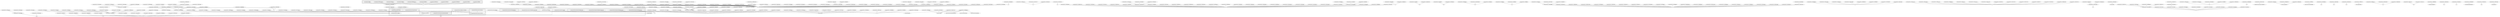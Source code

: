 graph g {
  fontname="sans-serif";

  overlap=false;

  subgraph "cluster_net" {
    subgraph "cluster_net.minecraft" {
      subgraph "cluster_net.minecraft.pathfinding" {
      }
      subgraph "cluster_net.minecraft.client" {
        subgraph "cluster_net.minecraft.client.render" {
          subgraph "cluster_net.minecraft.client.render.entity" {
            "cc"[label="net.minecraft.client.render.entity.RenderPainting"];
          }
        }
        subgraph "cluster_net.minecraft.client.resources" {
          "bl"[label="net.minecraft.client.resources.ThreadResourceDownload"];
        }
        subgraph "cluster_net.minecraft.client.gui" {
          subgraph "cluster_net.minecraft.client.gui.menu" {
            "bn"[label="net.minecraft.client.gui.menu.GuiScreen"];
            "df"[label="net.minecraft.client.gui.menu.MainMenu"];
          }
        }
        subgraph "cluster_net.minecraft.client.multiplayer" {
          "hn"[label="net.minecraft.client.multiplayer.WorldClient"];
        }
        "net.minecraft.client.Minecraft"[label="net.minecraft.client.Minecraft"];
        "net.minecraft.client.MinecraftApplet"[label="net.minecraft.client.MinecraftApplet"];
      }
      subgraph "cluster_net.minecraft.block" {
        subgraph "cluster_net.minecraft.block.blockentity" {
          "bj"[label="net.minecraft.block.blockentity.BlockEntityMobSpawner"];
          "fs"[label="net.minecraft.block.blockentity.BlockEntityChest"];
          "lh"[label="net.minecraft.block.blockentity.BlockEntityFurnace"];
          "pp"[label="net.minecraft.block.blockentity.BlockEntitySign"];
        }
      }
      subgraph "cluster_net.minecraft.world" {
        subgraph "cluster_net.minecraft.world.biome" {
        }
        subgraph "cluster_net.minecraft.world.chunk" {
          subgraph "cluster_net.minecraft.world.chunk.storage" {
            "mi"[label="net.minecraft.world.chunk.storage.AlphaChunkLoader"];
          }
        }
        "cu"[label="net.minecraft.world.World"];
      }
      subgraph "cluster_net.minecraft.entity" {
        subgraph "cluster_net.minecraft.entity.player" {
          "dv"[label="net.minecraft.entity.player.Player"];
        }
        subgraph "cluster_net.minecraft.entity.item" {
          "pq"[label="net.minecraft.entity.item.MinecartFurnace"];
        }
        "gx"[label="net.minecraft.entity.LivingBase"];
      }
      subgraph "cluster_net.minecraft.util" {
      }
      subgraph "cluster_net.minecraft.data" {
      }
      subgraph "cluster_net.minecraft.network" {
      }
      subgraph "cluster_net.minecraft.isom" {
        "net.minecraft.isom.IsomPreviewApplet"[label="net.minecraft.isom.IsomPreviewApplet"];
      }
    }
  }
  subgraph "cluster_com" {
    subgraph "cluster_com.mojang" {
      subgraph "cluster_com.mojang.nbt" {
        "f"[label="com.mojang.nbt.NBTFloat"];
        "ej"[label="com.mojang.nbt.NBTByteArray"];
        "gp"[label="com.mojang.nbt.NBTEnd"];
        "hi"[label="com.mojang.nbt.NBTLong"];
        "ih"[label="com.mojang.nbt.NBTCompound"];
        "jn"[label="com.mojang.nbt.NBTInt"];
        "jz"[label="com.mojang.nbt.NBTByte"];
        "lm"[label="com.mojang.nbt.NBTList"];
        "lu"[label="com.mojang.nbt.NBTDouble"];
        "mx"[label="com.mojang.nbt.NBTShort"];
        "oo"[label="com.mojang.nbt.NBTString"];
      }
    }
  }
  "b"[label="net.minecraft.src.ClsBFvyhjji"];
  "c"[label="net.minecraft.src.ClsCHqzdaz"];
  "d"[label="net.minecraft.src.ClsDBeqobda"];
  "e"[label="net.minecraft.src.ClsEWbulun"];
  "g"[label="net.minecraft.src.ClsGDjwwbgb"];
  "h"[label="net.minecraft.src.ClsHEuaptpv"];
  "i"[label="net.minecraft.src.ClsIFmvuqbi"];
  "k"[label="net.minecraft.src.ClsKFtkjxqh"];
  "l"[label="net.minecraft.src.ClsLEvdcccm"];
  "n"[label="net.minecraft.src.ClsNErgnbzh"];
  "o"[label="net.minecraft.src.ClsOBugbekq"];
  "p"[label="net.minecraft.src.ClsPCinopcu"];
  "q"[label="net.minecraft.src.ClsQBrbnprf"];
  "r"[label="net.minecraft.src.ClsRGmrmkms"];
  "s"[label="net.minecraft.src.ClsSTjhxky"];
  "t"[label="net.minecraft.src.ClsTGnbquvh"];
  "u"[label="net.minecraft.src.ClsUEjcdtfs"];
  "v"[label="net.minecraft.src.ClsVDwezyhe"];
  "w"[label="net.minecraft.src.ClsWEexmeiy"];
  "x"[label="net.minecraft.src.ClsXMgkqyq"];
  "y"[label="net.minecraft.src.ClsYBfajgzt"];
  "aa"[label="net.minecraft.src.ClsAaBatxhd"];
  "ac"[label="net.minecraft.src.ClsAcFtmiybl"];
  "ad"[label="net.minecraft.src.ClsAdEcregeb"];
  "ae"[label="net.minecraft.src.ClsAeCtmnzol"];
  "af"[label="net.minecraft.src.ClsAfDbkaoxk"];
  "ag"[label="net.minecraft.src.ClsAgFzvvjer"];
  "ai"[label="net.minecraft.src.ClsAiFkepjqq"];
  "ak"[label="net.minecraft.src.ClsAkBdhlnqu"];
  "al"[label="net.minecraft.src.ClsAlGduobwc"];
  "an"[label="net.minecraft.src.ClsAnDmkuaif"];
  "ap"[label="net.minecraft.src.ClsApQgurxe"];
  "aq"[label="net.minecraft.src.ClsAqCprgapn"];
  "ar"[label="net.minecraft.src.ClsArCtfbfam"];
  "as"[label="net.minecraft.src.ClsAsGqfrqme"];
  "at"[label="net.minecraft.src.ClsAtDsguhxo"];
  "aw"[label="net.minecraft.src.ClsAwRdohkw"];
  "ax"[label="net.minecraft.src.ClsAxGsehdml"];
  "ay"[label="net.minecraft.src.ClsAyEwugglf"];
  "az"[label="net.minecraft.src.ClsAzGbgkujf"];
  "ba"[label="net.minecraft.src.ClsBaBerighz"];
  "bc"[label="net.minecraft.src.ClsBcDrgelqz"];
  "bd"[label="net.minecraft.src.ClsBdDvhpggx"];
  "bf"[label="net.minecraft.src.ClsBfFxpeoxq"];
  "bh"[label="net.minecraft.src.ClsBhGmuoemo"];
  "bm"[label="net.minecraft.src.ClsBmWumicf"];
  "bo"[label="net.minecraft.src.ClsBoEmiudei"];
  "bp"[label="net.minecraft.src.ClsBpGthavov"];
  "bs"[label="net.minecraft.src.ClsBsRmywbu"];
  "bu"[label="net.minecraft.src.ClsBuEzqpeqb"];
  "bv"[label="net.minecraft.src.ClsBvDgqjhfe"];
  "bx"[label="net.minecraft.src.ClsBxFjesrea"];
  "by"[label="net.minecraft.src.ClsByFqfgpic"];
  "ca"[label="net.minecraft.src.ClsCaFhgfvhf"];
  "cd"[label="net.minecraft.src.ClsCdFluvvvh"];
  "cf"[label="net.minecraft.src.ClsCfFwfpuuo"];
  "cg"[label="net.minecraft.src.ClsCgPvuopp"];
  "ch"[label="net.minecraft.src.ClsChGiuibwj"];
  "cj"[label="net.minecraft.src.ClsCjCahflhr"];
  "ck"[label="net.minecraft.src.ClsCkBoyxyd"];
  "cm"[label="net.minecraft.src.ClsCmDhvxukr"];
  "cn"[label="net.minecraft.src.ClsCnFvkymst"];
  "co"[label="net.minecraft.src.ClsCoFilsyys"];
  "cp"[label="net.minecraft.src.ClsCpEwfktg"];
  "cq"[label="net.minecraft.src.ClsCqCharpsd"];
  "cr"[label="net.minecraft.src.ClsCrCcoucnl"];
  "cs"[label="net.minecraft.src.ClsCsCwshxpy"];
  "ct"[label="net.minecraft.src.ClsCtBawxunl"];
  "cw"[label="net.minecraft.src.ClsCwCodtbfj"];
  "cx"[label="net.minecraft.src.ClsCxBavmqqq"];
  "cy"[label="net.minecraft.src.ClsCySgctyy"];
  "cz"[label="net.minecraft.src.ClsCzPcbogx"];
  "da"[label="net.minecraft.src.ClsDaGxjfqba"];
  "db"[label="net.minecraft.src.ClsDbDgvspzb"];
  "dc"[label="net.minecraft.src.ClsDcCzzrwhy"];
  "dd"[label="net.minecraft.src.ClsDdFugnbbk"];
  "de"[label="net.minecraft.src.ClsDeFluvvvh"];
  "di"[label="net.minecraft.src.ClsDiCevvwxz"];
  "dj"[label="net.minecraft.src.ClsDjWsakoe"];
  "dk"[label="net.minecraft.src.ClsDkCcysdan"];
  "dl"[label="net.minecraft.src.ClsDlBetzitn"];
  "dm"[label="net.minecraft.src.ClsDmBmxbfmm"];
  "dn"[label="net.minecraft.src.ClsDnCevvwxz"];
  "dp"[label="net.minecraft.src.ClsDpFtihuk"];
  "dq"[label="net.minecraft.src.ClsDqCsyuwsa"];
  "ds"[label="net.minecraft.src.ClsDsFmpejkh"];
  "dw"[label="net.minecraft.src.ClsDwBktkhtf"];
  "dx"[label="net.minecraft.src.ClsDxSoctpz"];
  "dy"[label="net.minecraft.src.ClsDyGyhvfr"];
  "dz"[label="net.minecraft.src.ClsDzBekrdsg"];
  "eb"[label="net.minecraft.src.ClsEbFsuveww"];
  "ec"[label="net.minecraft.src.ClsEcBtpqbhn"];
  "ed"[label="net.minecraft.src.ClsEdBbiuine"];
  "ee"[label="net.minecraft.src.ClsEeBrqzbzt"];
  "ef"[label="net.minecraft.src.ClsEfBcgpbyh"];
  "ei"[label="net.minecraft.src.ClsEiBzgsjcg"];
  "ek"[label="net.minecraft.src.ClsEkYdpxio"];
  "el"[label="net.minecraft.src.ClsElEfgkysj"];
  "en"[label="net.minecraft.src.ClsEnBjvjeaq"];
  "eo"[label="net.minecraft.src.ClsEoCfuexiy"];
  "er"[label="net.minecraft.src.ClsErEyxekqx"];
  "es"[label="net.minecraft.src.ClsEsDxplvwc"];
  "et"[label="net.minecraft.src.ClsEtKklqch"];
  "eu"[label="net.minecraft.src.ClsEuFbvxmvz"];
  "ev"[label="net.minecraft.src.ClsEvWiowaf"];
  "ew"[label="net.minecraft.src.ClsEwCdcpjxs"];
  "ex"[label="net.minecraft.src.ClsExFsvooiz"];
  "ez"[label="net.minecraft.src.ClsEzGkgdihr"];
  "fa"[label="net.minecraft.src.ClsFaCebqafr"];
  "fc"[label="net.minecraft.src.ClsFcGwwvpbr"];
  "fd"[label="net.minecraft.src.ClsFdWcritd"];
  "ff"[label="net.minecraft.src.ClsFfCevvwxz"];
  "fg"[label="net.minecraft.src.ClsFgFipevwj"];
  "fh"[label="net.minecraft.src.ClsFhFriuygc"];
  "fn"[label="net.minecraft.src.ClsFnBdtfizy"];
  "fp"[label="net.minecraft.src.ClsFpKpweau"];
  "fq"[label="net.minecraft.src.ClsFqPxlugn"];
  "fr"[label="net.minecraft.src.ClsFrGxoivow"];
  "ft"[label="net.minecraft.src.ClsFtVhmdwd"];
  "fu"[label="net.minecraft.src.ClsFuSoctpz"];
  "fv"[label="net.minecraft.src.ClsFvFvatxbs"];
  "fz"[label="net.minecraft.src.ClsFzGgfquee"];
  "ga"[label="net.minecraft.src.ClsGaFkupcvz"];
  "gb"[label="net.minecraft.src.ClsGbFyeiviu"];
  "gd"[label="net.minecraft.src.ClsGdWiowaf"];
  "gf"[label="net.minecraft.src.ClsGfFibaec"];
  "gh"[label="net.minecraft.src.ClsGhCdenofi"];
  "gj"[label="net.minecraft.src.ClsGjDtizvfa"];
  "gk"[label="net.minecraft.src.ClsGkCipjsbm"];
  "gl"[label="net.minecraft.src.ClsGlRcswft"];
  "gm"[label="net.minecraft.src.ClsGmFluvvvh"];
  "gn"[label="net.minecraft.src.ClsGnCsvpzcg"];
  "gu"[label="net.minecraft.src.ClsGuDdfwukt"];
  "gv"[label="net.minecraft.src.ClsGvChxqtiu"];
  "gw"[label="net.minecraft.src.ClsGwEtbmqic"];
  "gy"[label="net.minecraft.src.ClsGyBfajgzt"];
  "gz"[label="net.minecraft.src.ClsGzGgqumki"];
  "hb"[label="net.minecraft.src.ClsHbGcbfvyl"];
  "hc"[label="net.minecraft.src.ClsHcBagtgif"];
  "hd"[label="net.minecraft.src.ClsHdDnvitzi"];
  "he"[label="net.minecraft.src.ClsHeNhxosw"];
  "hf"[label="net.minecraft.src.ClsHfGpyhgr"];
  "hg"[label="net.minecraft.src.ClsHgKpweau"];
  "hh"[label="net.minecraft.src.ClsHhQomflh"];
  "hk"[label="net.minecraft.src.ClsHkGluknuo"];
  "hl"[label="net.minecraft.src.ClsHlGkkpaja"];
  "hm"[label="net.minecraft.src.ClsHmUtkqzs"];
  "ho"[label="net.minecraft.src.ClsHoGnjuml"];
  "hp"[label="net.minecraft.src.ClsHpFbfjguh"];
  "hq"[label="net.minecraft.src.ClsHqEbuhcjo"];
  "hr"[label="net.minecraft.src.ClsHrDhvgwqw"];
  "hs"[label="net.minecraft.src.ClsHsFluvvvh"];
  "ht"[label="net.minecraft.src.ClsHtCzyjbwn"];
  "hu"[label="net.minecraft.src.ClsHuBoyxyd"];
  "hv"[label="net.minecraft.src.ClsHvFohrara"];
  "hy"[label="net.minecraft.src.ClsHyCinfujh"];
  "hz"[label="net.minecraft.src.ClsHzDwhdmpk"];
  "ia"[label="net.minecraft.src.ClsIaFnbothy"];
  "ib"[label="net.minecraft.src.ClsIbGwqcpsy"];
  "ic"[label="net.minecraft.src.ClsIcGyjzikc"];
  "id"[label="net.minecraft.src.ClsIdPxluix"];
  "ie"[label="net.minecraft.src.ClsIeCcoucnl"];
  "if"[label="net.minecraft.src.ClsIfEvuirrf"];
  "ig"[label="net.minecraft.src.ClsIgFdhsbnf"];
  "ii"[label="net.minecraft.src.ClsIiGjzvppn"];
  "ik"[label="net.minecraft.src.ClsIkCdkrjjq"];
  "il"[label="net.minecraft.src.ClsIlCbhtylb"];
  "io"[label="net.minecraft.src.ClsIoFoitfrp"];
  "ip"[label="net.minecraft.src.ClsIpDvdyhwi"];
  "iq"[label="net.minecraft.src.ClsIqMwpqoe"];
  "ir"[label="net.minecraft.src.ClsIrEjgsrkt"];
  "is"[label="net.minecraft.src.ClsIsFmpejkh"];
  "it"[label="net.minecraft.src.ClsItFwvxcme"];
  "iu"[label="net.minecraft.src.ClsIuIgudtf"];
  "iv"[label="net.minecraft.src.ClsIvEqcgfjq"];
  "iw"[label="net.minecraft.src.ClsIwDsksulk"];
  "ix"[label="net.minecraft.src.ClsIxEasvpbk"];
  "iy"[label="net.minecraft.src.ClsIyGtuedmw"];
  "ja"[label="net.minecraft.src.ClsJaUqbnym"];
  "jb"[label="net.minecraft.src.ClsJbCcuqqea"];
  "jc"[label="net.minecraft.src.ClsJcCykxfcs"];
  "jd"[label="net.minecraft.src.ClsJdFidnrfu"];
  "jg"[label="net.minecraft.src.ClsJgGnjuml"];
  "ji"[label="net.minecraft.src.ClsJiEtuuzcu"];
  "jj"[label="net.minecraft.src.ClsJjGorwzc"];
  "jl"[label="net.minecraft.src.ClsJlFvevimo"];
  "jm"[label="net.minecraft.src.ClsJmFszztub"];
  "jo"[label="net.minecraft.src.ClsJoHswiff"];
  "js"[label="net.minecraft.src.ClsJsDjhhiuv"];
  "ju"[label="net.minecraft.src.ClsJuFzvvjer"];
  "jv"[label="net.minecraft.src.ClsJvDlfrqdh"];
  "jw"[label="net.minecraft.src.ClsJwErflcen"];
  "jx"[label="net.minecraft.src.ClsJxGhqzxnz"];
  "jy"[label="net.minecraft.src.ClsJyFfjdtpv"];
  "kb"[label="net.minecraft.src.ClsKbBanwupb"];
  "kc"[label="net.minecraft.src.ClsKcGbssctz"];
  "kd"[label="net.minecraft.src.ClsKdDmeegxz"];
  "ke"[label="net.minecraft.src.ClsKeExrgfqm"];
  "kf"[label="net.minecraft.src.ClsKfDkclsfp"];
  "kg"[label="net.minecraft.src.ClsKgBemxlxg"];
  "ki"[label="net.minecraft.src.ClsKiDgqjhfe"];
  "kk"[label="net.minecraft.src.ClsKkGsbdlsw"];
  "kn"[label="net.minecraft.src.ClsKnFfkywlb"];
  "ko"[label="net.minecraft.src.ClsKoGmekznk"];
  "kp"[label="net.minecraft.src.ClsKpFpbawbg"];
  "kq"[label="net.minecraft.src.ClsKqFpbawcl"];
  "kr"[label="net.minecraft.src.ClsKrCkawppj"];
  "ks"[label="net.minecraft.src.ClsKsCdzvzdb"];
  "kt"[label="net.minecraft.src.ClsKtEwisyka"];
  "kv"[label="net.minecraft.src.ClsKvBxidhsz"];
  "kw"[label="net.minecraft.src.ClsKwBrqzbzu"];
  "kx"[label="net.minecraft.src.ClsKxDhvgwqw"];
  "ky"[label="net.minecraft.src.ClsKyCnvpvmw"];
  "kz"[label="net.minecraft.src.ClsKzDjhhiuv"];
  "la"[label="net.minecraft.src.ClsLaDuejfqt"];
  "lb"[label="net.minecraft.src.ClsLbCfhgxzk"];
  "lc"[label="net.minecraft.src.ClsLcBfajgzt"];
  "ld"[label="net.minecraft.src.ClsLdGsbdltn"];
  "le"[label="net.minecraft.src.ClsLeCevvwxz"];
  "li"[label="net.minecraft.src.ClsLiJptmjx"];
  "lj"[label="net.minecraft.src.ClsLjPdtujt"];
  "ll"[label="net.minecraft.src.ClsLlGorwzc"];
  "ln"[label="net.minecraft.src.ClsLnClftmvm"];
  "lo"[label="net.minecraft.src.ClsLoEceojrn"];
  "lp"[label="net.minecraft.src.ClsLpZvzxuu"];
  "ls"[label="net.minecraft.src.ClsLsDjhhiuv"];
  "lt"[label="net.minecraft.src.ClsLtDlmivzu"];
  "lv"[label="net.minecraft.src.ClsLvHpczkx"];
  "lw"[label="net.minecraft.src.ClsLwBajcotd"];
  "lx"[label="net.minecraft.src.ClsLxFomzeqa"];
  "ly"[label="net.minecraft.src.ClsLyDbylzol"];
  "lz"[label="net.minecraft.src.ClsLzFluvvvh"];
  "md"[label="net.minecraft.src.ClsMdGnnjwev"];
  "me"[label="net.minecraft.src.ClsMeFpunyes"];
  "mf"[label="net.minecraft.src.ClsMfCswhdro"];
  "mh"[label="net.minecraft.src.ClsMhGsbdlsw"];
  "mk"[label="net.minecraft.src.ClsMkFogbjqz"];
  "ml"[label="net.minecraft.src.ClsMlClftmvm"];
  "mm"[label="net.minecraft.src.ClsMmCbrxnpz"];
  "mn"[label="net.minecraft.src.ClsMnDzbtaur"];
  "mo"[label="net.minecraft.src.ClsMoEqmecae"];
  "ms"[label="net.minecraft.src.ClsMsGbspdnz"];
  "mt"[label="net.minecraft.src.ClsMtFgepjzb"];
  "mu"[label="net.minecraft.src.ClsMuBwckgzm"];
  "mv"[label="net.minecraft.src.ClsMvFppckme"];
  "mw"[label="net.minecraft.src.ClsMwDzgfwpj"];
  "mz"[label="net.minecraft.src.ClsMzDmqzcpi"];
  "na"[label="net.minecraft.src.ClsNaEpetpvr"];
  "nd"[label="net.minecraft.src.ClsNdBhpybfe"];
  "nf"[label="net.minecraft.src.ClsNfEexhxnm"];
  "ng"[label="net.minecraft.src.ClsNgDsyikkq"];
  "nh"[label="net.minecraft.src.ClsNhMlwlph"];
  "ni"[label="net.minecraft.src.ClsNiXmqkzl"];
  "nj"[label="net.minecraft.src.ClsNjDxplvwc"];
  "nk"[label="net.minecraft.src.ClsNkDhfjycx"];
  "nm"[label="net.minecraft.src.ClsNmFabhiow"];
  "nn"[label="net.minecraft.src.ClsNnFublpyv"];
  "no"[label="net.minecraft.src.ClsNoEpqpnxq"];
  "np"[label="net.minecraft.src.ClsNpCrlehht"];
  "nr"[label="net.minecraft.src.ClsNrMwpqoe"];
  "ns"[label="net.minecraft.src.ClsNsCvbupht"];
  "nt"[label="net.minecraft.src.ClsNtBmumofs"];
  "nu"[label="net.minecraft.src.ClsNuDptjugt"];
  "nw"[label="net.minecraft.src.ClsNwFnglyqy"];
  "nx"[label="net.minecraft.src.ClsNxBgxjmzo"];
  "ny"[label="net.minecraft.src.ClsNyCkvhxjc"];
  "nz"[label="net.minecraft.src.ClsNzBwzixfu"];
  "oc"[label="net.minecraft.src.ClsOcGmqjolz"];
  "od"[label="net.minecraft.src.ClsOdGtxzngg"];
  "of"[label="net.minecraft.src.ClsOfBmtymra"];
  "og"[label="net.minecraft.src.ClsOgHxaotv"];
  "oh"[label="net.minecraft.src.ClsOhBaclxmt"];
  "oi"[label="net.minecraft.src.ClsOiEckpkdf"];
  "oj"[label="net.minecraft.src.ClsOjFuvuywy"];
  "ok"[label="net.minecraft.src.ClsOkCevvwxz"];
  "ol"[label="net.minecraft.src.ClsOlFsozyhy"];
  "op"[label="net.minecraft.src.ClsOpNkredx"];
  "oq"[label="net.minecraft.src.ClsOqHhycjn"];
  "or"[label="net.minecraft.src.ClsOrCbrxnpz"];
  "os"[label="net.minecraft.src.ClsOsBbanezn"];
  "ot"[label="net.minecraft.src.ClsOtBwpcakw"];
  "ou"[label="net.minecraft.src.ClsOuBbanezn"];
  "ov"[label="net.minecraft.src.ClsOvCebqafr"];
  "ow"[label="net.minecraft.src.ClsOwFzvvjer"];
  "oy"[label="net.minecraft.src.ClsOyZeesbu"];
  "oz"[label="net.minecraft.src.ClsOzCevvwxz"];
  "pc"[label="net.minecraft.src.ClsPcBzkdnwi"];
  "pd"[label="net.minecraft.src.ClsPdSwqunr"];
  "pe"[label="net.minecraft.src.ClsPeFikwlgf"];
  "pf"[label="net.minecraft.src.ClsPfDydjypr"];
  "pg"[label="net.minecraft.src.ClsPgDhnrxbh"];
  "pi"[label="net.minecraft.src.ClsPiGfutkul"];
  "pj"[label="net.minecraft.src.ClsPjCzmgebu"];
  "pk"[label="net.minecraft.src.ClsPkCamixoo"];
  "pl"[label="net.minecraft.src.ClsPlBbbifne"];
  "pm"[label="net.minecraft.src.ClsPmFtfhsdu"];
  "pn"[label="net.minecraft.src.ClsPnCevvwxz"];
  "po"[label="net.minecraft.src.ClsPoDserdzh"];
  "pr"[label="net.minecraft.src.ClsPrDxplvwc"];
  "pu"[label="net.minecraft.src.ClsPuFcwbfsw"];
  "pv"[label="net.minecraft.src.ClsPvGnjuml"];
  "pw"[label="net.minecraft.src.ClsPwFtxfkeo"];
  "px"[label="net.minecraft.src.ClsPxChiuvxf"];
  "py"[label="net.minecraft.src.ClsPyGjbzpmc"];
  "b" -- "kv";
  "c" -- "ne";
  "d" -- "jk";
  "e" -- "dw";
  "f" -- "ey";
  "g" -- "net.minecraft.client.Minecraft";
  "h" -- "java.awt.Canvas";
  "i" -- "fy";
  "k" -- "dw";
  "l" -- "bz";
  "n" -- "gc";
  "o" -- "av";
  "p" -- "fz";
  "q" -- "ne";
  "r" -- "ne";
  "s" -- "fk";
  "t" -- "eu";
  "u" -- "bg";
  "v" -- "fq";
  "w" -- "bg";
  "x" -- "bq";
  "y" -- "gt";
  "aa" -- "by";
  "ac" -- "ab";
  "ad" -- "ao";
  "ae" -- "dr";
  "af" -- "java.awt.Canvas";
  "af" -- "java.awt.event.KeyListener";
  "af" -- "java.awt.event.MouseListener";
  "af" -- "java.awt.event.MouseMotionListener";
  "af" -- "java.lang.Runnable";
  "ag" -- "jh";
  "ai" -- "ex";
  "ak" -- "og";
  "ak" -- "cv";
  "al" -- "ne";
  "an" -- "ne";
  "ap" -- "ns";
  "aq" -- "ai";
  "ar" -- "lk";
  "as" -- "px";
  "at" -- "java.awt.Panel";
  "aw" -- "bn";
  "ax" -- "lk";
  "ay" -- "ab";
  "az" -- "bn";
  "ba" -- "dr";
  "bc" -- "dz";
  "bd" -- "bn";
  "bf" -- "pc";
  "bh" -- "dr";
  "bj" -- "iz";
  "bl" -- "java.lang.Thread";
  "bm" -- "np";
  "bn" -- "mp";
  "bo" -- "dv";
  "bp" -- "kv";
  "bs" -- "gc";
  "bu" -- "ai";
  "bv" -- "dr";
  "bx" -- "ne";
  "by" -- "dr";
  "ca" -- "dw";
  "cc" -- "ao";
  "cd" -- "ib";
  "cf" -- "gc";
  "cg" -- "ib";
  "ch" -- "cy";
  "cj" -- "pc";
  "ck" -- "ne";
  "cm" -- "jh";
  "cn" -- "eu";
  "co" -- "ox";
  "cp" -- "bn";
  "cq" -- "bb";
  "cr" -- "ge";
  "cs" -- "ck";
  "ct" -- "ne";
  "cu" -- "ox";
  "cw" -- "ao";
  "cx" -- "pc";
  "cy" -- "ge";
  "cz" -- "ne";
  "da" -- "fq";
  "db" -- "jh";
  "dc" -- "ne";
  "dd" -- "dz";
  "de" -- "fy";
  "df" -- "bn";
  "di" -- "jh";
  "dj" -- "java.awt.Canvas";
  "dk" -- "lk";
  "dl" -- "dz";
  "dm" -- "bn";
  "dn" -- "jh";
  "dp" -- "bn";
  "dq" -- "ne";
  "ds" -- "ao";
  "dv" -- "gx";
  "dw" -- "ao";
  "dx" -- "gc";
  "dy" -- "pc";
  "dz" -- "ex";
  "dz" -- "cv";
  "eb" -- "ne";
  "ec" -- "pb";
  "ed" -- "nx";
  "ee" -- "gc";
  "ef" -- "ib";
  "ei" -- "lk";
  "ej" -- "ey";
  "ek" -- "gc";
  "el" -- "er";
  "en" -- "ab";
  "eo" -- "dr";
  "er" -- "bn";
  "es" -- "dr";
  "et" -- "ab";
  "eu" -- "gc";
  "ev" -- "ao";
  "ew" -- "jh";
  "ex" -- "gx";
  "ez" -- "ge";
  "fa" -- "pc";
  "fc" -- "paulscode.sound.codecs.CodecJOrbis";
  "fd" -- "dw";
  "ff" -- "jh";
  "fg" -- "av";
  "fh" -- "ha";
  "fn" -- "gc";
  "fp" -- "java.util.Comparator";
  "fq" -- "ne";
  "fr" -- "ne";
  "fs" -- "iz";
  "fs" -- "ha";
  "ft" -- "lk";
  "fu" -- "gc";
  "fv" -- "ne";
  "fz" -- "mp";
  "ga" -- "java.lang.Thread";
  "gb" -- "net.minecraft.client.Minecraft";
  "gd" -- "ao";
  "gf" -- "java.awt.event.WindowAdapter";
  "gh" -- "ab";
  "gj" -- "java.util.Comparator";
  "gk" -- "bb";
  "gl" -- "dr";
  "gm" -- "ch";
  "gn" -- "ne";
  "gp" -- "ey";
  "gu" -- "ge";
  "gv" -- "bn";
  "gw" -- "nb";
  "gx" -- "lk";
  "gy" -- "gt";
  "gz" -- "dr";
  "hb" -- "lk";
  "hc" -- "ne";
  "hd" -- "gc";
  "he" -- "ao";
  "hf" -- "ao";
  "hg" -- "java.util.Comparator";
  "hh" -- "dw";
  "hi" -- "ey";
  "hk" -- "gc";
  "hl" -- "dw";
  "hm" -- "ph";
  "hn" -- "cu";
  "ho" -- "gc";
  "hp" -- "ha";
  "hq" -- "jh";
  "hr" -- "ne";
  "hs" -- "ib";
  "ht" -- "mc";
  "hu" -- "dq";
  "hv" -- "gc";
  "hy" -- "nx";
  "hz" -- "fq";
  "ia" -- "gc";
  "ib" -- "ge";
  "ic" -- "ge";
  "id" -- "ne";
  "ie" -- "ge";
  "if" -- "java.io.InputStream";
  "ig" -- "dz";
  "ih" -- "ey";
  "ii" -- "kr";
  "ik" -- "ne";
  "il" -- "gc";
  "io" -- "ha";
  "ip" -- "ne";
  "iq" -- "ab";
  "ir" -- "kr";
  "is" -- "ao";
  "it" -- "er";
  "iu" -- "pc";
  "iv" -- "ne";
  "iw" -- "ne";
  "ix" -- "im";
  "iy" -- "ks";
  "ja" -- "er";
  "jb" -- "bn";
  "jc" -- "ne";
  "jd" -- "pc";
  "jg" -- "gc";
  "ji" -- "im";
  "jj" -- "dg";
  "jl" -- "ao";
  "jm" -- "fk";
  "jn" -- "ey";
  "jo" -- "dw";
  "js" -- "mv";
  "ju" -- "jh";
  "jv" -- "dr";
  "jw" -- "bn";
  "jx" -- "pc";
  "jy" -- "bb";
  "jz" -- "ey";
  "kb" -- "id";
  "kc" -- "bn";
  "kd" -- "pc";
  "ke" -- "lk";
  "kf" -- "java.lang.Comparable";
  "kg" -- "lk";
  "ki" -- "dr";
  "kk" -- "gc";
  "kn" -- "gc";
  "ko" -- "ne";
  "kp" -- "dr";
  "kq" -- "dr";
  "kr" -- "ne";
  "ks" -- "bn";
  "kt" -- "hw";
  "kv" -- "ne";
  "kw" -- "gc";
  "kx" -- "ne";
  "ky" -- "dr";
  "kz" -- "mv";
  "la" -- "ge";
  "lb" -- "ab";
  "lc" -- "gt";
  "ld" -- "gc";
  "le" -- "jh";
  "lh" -- "iz";
  "lh" -- "ha";
  "li" -- "ne";
  "lj" -- "lk";
  "ll" -- "dg";
  "lm" -- "ey";
  "ln" -- "gc";
  "lo" -- "ps";
  "lp" -- "ne";
  "ls" -- "mv";
  "lt" -- "op";
  "lu" -- "ey";
  "lv" -- "by";
  "lw" -- "ao";
  "lx" -- "kv";
  "ly" -- "ge";
  "lz" -- "fy";
  "md" -- "bo";
  "me" -- "java.lang.Thread";
  "mf" -- "nx";
  "mh" -- "gc";
  "mi" -- "ah";
  "mk" -- "dr";
  "ml" -- "gc";
  "mm" -- "java.lang.Thread";
  "mn" -- "cu";
  "mo" -- "ns";
  "ms" -- "er";
  "mt" -- "bq";
  "mu" -- "bq";
  "mv" -- "gc";
  "mw" -- "kv";
  "mx" -- "ey";
  "mz" -- "mp";
  "na" -- "bn";
  "nd" -- "java.lang.RuntimeException";
  "nf" -- "bb";
  "ng" -- "gx";
  "ng" -- "cv";
  "nh" -- "dz";
  "ni" -- "dw";
  "nj" -- "dr";
  "nk" -- "dr";
  "nm" -- "ne";
  "nn" -- "eu";
  "no" -- "ne";
  "np" -- "ne";
  "nr" -- "ab";
  "ns" -- "dt";
  "nt" -- "bn";
  "nu" -- "fz";
  "nw" -- "dr";
  "nx" -- "ne";
  "ny" -- "by";
  "nz" -- "om";
  "oc" -- "ai";
  "od" -- "ha";
  "of" -- "ne";
  "og" -- "gx";
  "oh" -- "ai";
  "oi" -- "gc";
  "oj" -- "java.awt.Canvas";
  "ok" -- "jh";
  "ol" -- "java.lang.Thread";
  "oo" -- "ey";
  "op" -- "pc";
  "oq" -- "ne";
  "or" -- "java.lang.Thread";
  "os" -- "java.lang.Thread";
  "ot" -- "im";
  "ou" -- "java.lang.Thread";
  "ov" -- "pc";
  "ow" -- "jh";
  "oy" -- "ne";
  "oz" -- "jh";
  "pc" -- "lk";
  "pd" -- "java.lang.Error";
  "pe" -- "dw";
  "pf" -- "dv";
  "pg" -- "nh";
  "pi" -- "bn";
  "pj" -- "dr";
  "pk" -- "bb";
  "pl" -- "gc";
  "pm" -- "dw";
  "pn" -- "jh";
  "po" -- "ne";
  "pp" -- "iz";
  "pq" -- "lk";
  "pq" -- "ha";
  "pr" -- "dr";
  "pu" -- "ne";
  "pv" -- "gc";
  "pw" -- "ne";
  "px" -- "dr";
  "py" -- "dw";
  "net.minecraft.client.Minecraft" -- "java.lang.Runnable";
  "net.minecraft.client.MinecraftApplet" -- "java.applet.Applet";
  "net.minecraft.isom.IsomPreviewApplet" -- "java.applet.Applet";
}
